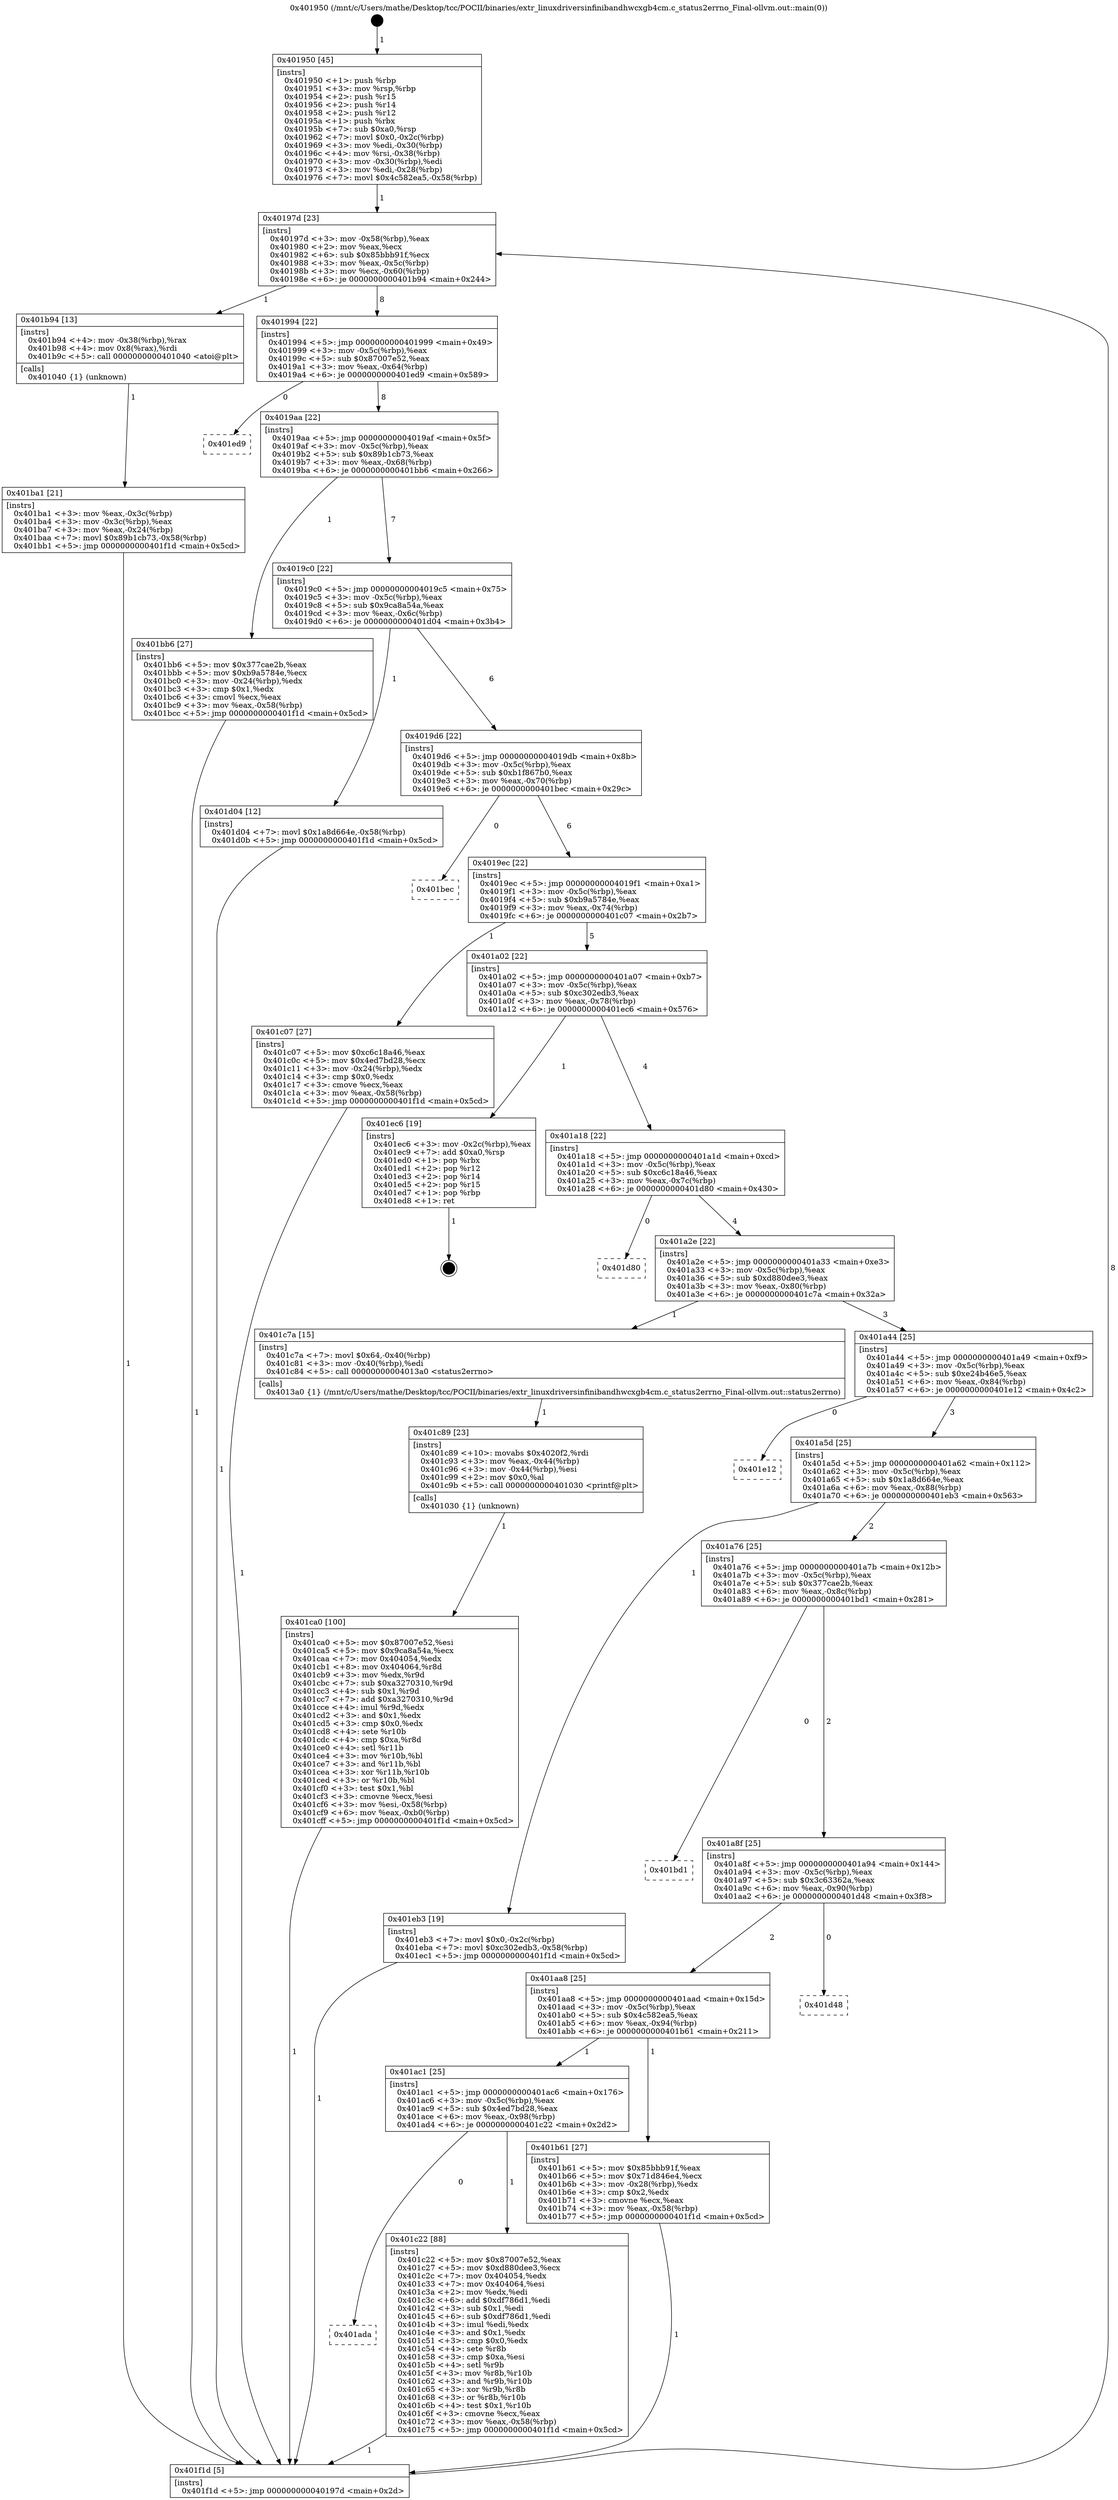 digraph "0x401950" {
  label = "0x401950 (/mnt/c/Users/mathe/Desktop/tcc/POCII/binaries/extr_linuxdriversinfinibandhwcxgb4cm.c_status2errno_Final-ollvm.out::main(0))"
  labelloc = "t"
  node[shape=record]

  Entry [label="",width=0.3,height=0.3,shape=circle,fillcolor=black,style=filled]
  "0x40197d" [label="{
     0x40197d [23]\l
     | [instrs]\l
     &nbsp;&nbsp;0x40197d \<+3\>: mov -0x58(%rbp),%eax\l
     &nbsp;&nbsp;0x401980 \<+2\>: mov %eax,%ecx\l
     &nbsp;&nbsp;0x401982 \<+6\>: sub $0x85bbb91f,%ecx\l
     &nbsp;&nbsp;0x401988 \<+3\>: mov %eax,-0x5c(%rbp)\l
     &nbsp;&nbsp;0x40198b \<+3\>: mov %ecx,-0x60(%rbp)\l
     &nbsp;&nbsp;0x40198e \<+6\>: je 0000000000401b94 \<main+0x244\>\l
  }"]
  "0x401b94" [label="{
     0x401b94 [13]\l
     | [instrs]\l
     &nbsp;&nbsp;0x401b94 \<+4\>: mov -0x38(%rbp),%rax\l
     &nbsp;&nbsp;0x401b98 \<+4\>: mov 0x8(%rax),%rdi\l
     &nbsp;&nbsp;0x401b9c \<+5\>: call 0000000000401040 \<atoi@plt\>\l
     | [calls]\l
     &nbsp;&nbsp;0x401040 \{1\} (unknown)\l
  }"]
  "0x401994" [label="{
     0x401994 [22]\l
     | [instrs]\l
     &nbsp;&nbsp;0x401994 \<+5\>: jmp 0000000000401999 \<main+0x49\>\l
     &nbsp;&nbsp;0x401999 \<+3\>: mov -0x5c(%rbp),%eax\l
     &nbsp;&nbsp;0x40199c \<+5\>: sub $0x87007e52,%eax\l
     &nbsp;&nbsp;0x4019a1 \<+3\>: mov %eax,-0x64(%rbp)\l
     &nbsp;&nbsp;0x4019a4 \<+6\>: je 0000000000401ed9 \<main+0x589\>\l
  }"]
  Exit [label="",width=0.3,height=0.3,shape=circle,fillcolor=black,style=filled,peripheries=2]
  "0x401ed9" [label="{
     0x401ed9\l
  }", style=dashed]
  "0x4019aa" [label="{
     0x4019aa [22]\l
     | [instrs]\l
     &nbsp;&nbsp;0x4019aa \<+5\>: jmp 00000000004019af \<main+0x5f\>\l
     &nbsp;&nbsp;0x4019af \<+3\>: mov -0x5c(%rbp),%eax\l
     &nbsp;&nbsp;0x4019b2 \<+5\>: sub $0x89b1cb73,%eax\l
     &nbsp;&nbsp;0x4019b7 \<+3\>: mov %eax,-0x68(%rbp)\l
     &nbsp;&nbsp;0x4019ba \<+6\>: je 0000000000401bb6 \<main+0x266\>\l
  }"]
  "0x401ca0" [label="{
     0x401ca0 [100]\l
     | [instrs]\l
     &nbsp;&nbsp;0x401ca0 \<+5\>: mov $0x87007e52,%esi\l
     &nbsp;&nbsp;0x401ca5 \<+5\>: mov $0x9ca8a54a,%ecx\l
     &nbsp;&nbsp;0x401caa \<+7\>: mov 0x404054,%edx\l
     &nbsp;&nbsp;0x401cb1 \<+8\>: mov 0x404064,%r8d\l
     &nbsp;&nbsp;0x401cb9 \<+3\>: mov %edx,%r9d\l
     &nbsp;&nbsp;0x401cbc \<+7\>: sub $0xa3270310,%r9d\l
     &nbsp;&nbsp;0x401cc3 \<+4\>: sub $0x1,%r9d\l
     &nbsp;&nbsp;0x401cc7 \<+7\>: add $0xa3270310,%r9d\l
     &nbsp;&nbsp;0x401cce \<+4\>: imul %r9d,%edx\l
     &nbsp;&nbsp;0x401cd2 \<+3\>: and $0x1,%edx\l
     &nbsp;&nbsp;0x401cd5 \<+3\>: cmp $0x0,%edx\l
     &nbsp;&nbsp;0x401cd8 \<+4\>: sete %r10b\l
     &nbsp;&nbsp;0x401cdc \<+4\>: cmp $0xa,%r8d\l
     &nbsp;&nbsp;0x401ce0 \<+4\>: setl %r11b\l
     &nbsp;&nbsp;0x401ce4 \<+3\>: mov %r10b,%bl\l
     &nbsp;&nbsp;0x401ce7 \<+3\>: and %r11b,%bl\l
     &nbsp;&nbsp;0x401cea \<+3\>: xor %r11b,%r10b\l
     &nbsp;&nbsp;0x401ced \<+3\>: or %r10b,%bl\l
     &nbsp;&nbsp;0x401cf0 \<+3\>: test $0x1,%bl\l
     &nbsp;&nbsp;0x401cf3 \<+3\>: cmovne %ecx,%esi\l
     &nbsp;&nbsp;0x401cf6 \<+3\>: mov %esi,-0x58(%rbp)\l
     &nbsp;&nbsp;0x401cf9 \<+6\>: mov %eax,-0xb0(%rbp)\l
     &nbsp;&nbsp;0x401cff \<+5\>: jmp 0000000000401f1d \<main+0x5cd\>\l
  }"]
  "0x401bb6" [label="{
     0x401bb6 [27]\l
     | [instrs]\l
     &nbsp;&nbsp;0x401bb6 \<+5\>: mov $0x377cae2b,%eax\l
     &nbsp;&nbsp;0x401bbb \<+5\>: mov $0xb9a5784e,%ecx\l
     &nbsp;&nbsp;0x401bc0 \<+3\>: mov -0x24(%rbp),%edx\l
     &nbsp;&nbsp;0x401bc3 \<+3\>: cmp $0x1,%edx\l
     &nbsp;&nbsp;0x401bc6 \<+3\>: cmovl %ecx,%eax\l
     &nbsp;&nbsp;0x401bc9 \<+3\>: mov %eax,-0x58(%rbp)\l
     &nbsp;&nbsp;0x401bcc \<+5\>: jmp 0000000000401f1d \<main+0x5cd\>\l
  }"]
  "0x4019c0" [label="{
     0x4019c0 [22]\l
     | [instrs]\l
     &nbsp;&nbsp;0x4019c0 \<+5\>: jmp 00000000004019c5 \<main+0x75\>\l
     &nbsp;&nbsp;0x4019c5 \<+3\>: mov -0x5c(%rbp),%eax\l
     &nbsp;&nbsp;0x4019c8 \<+5\>: sub $0x9ca8a54a,%eax\l
     &nbsp;&nbsp;0x4019cd \<+3\>: mov %eax,-0x6c(%rbp)\l
     &nbsp;&nbsp;0x4019d0 \<+6\>: je 0000000000401d04 \<main+0x3b4\>\l
  }"]
  "0x401c89" [label="{
     0x401c89 [23]\l
     | [instrs]\l
     &nbsp;&nbsp;0x401c89 \<+10\>: movabs $0x4020f2,%rdi\l
     &nbsp;&nbsp;0x401c93 \<+3\>: mov %eax,-0x44(%rbp)\l
     &nbsp;&nbsp;0x401c96 \<+3\>: mov -0x44(%rbp),%esi\l
     &nbsp;&nbsp;0x401c99 \<+2\>: mov $0x0,%al\l
     &nbsp;&nbsp;0x401c9b \<+5\>: call 0000000000401030 \<printf@plt\>\l
     | [calls]\l
     &nbsp;&nbsp;0x401030 \{1\} (unknown)\l
  }"]
  "0x401d04" [label="{
     0x401d04 [12]\l
     | [instrs]\l
     &nbsp;&nbsp;0x401d04 \<+7\>: movl $0x1a8d664e,-0x58(%rbp)\l
     &nbsp;&nbsp;0x401d0b \<+5\>: jmp 0000000000401f1d \<main+0x5cd\>\l
  }"]
  "0x4019d6" [label="{
     0x4019d6 [22]\l
     | [instrs]\l
     &nbsp;&nbsp;0x4019d6 \<+5\>: jmp 00000000004019db \<main+0x8b\>\l
     &nbsp;&nbsp;0x4019db \<+3\>: mov -0x5c(%rbp),%eax\l
     &nbsp;&nbsp;0x4019de \<+5\>: sub $0xb1f867b0,%eax\l
     &nbsp;&nbsp;0x4019e3 \<+3\>: mov %eax,-0x70(%rbp)\l
     &nbsp;&nbsp;0x4019e6 \<+6\>: je 0000000000401bec \<main+0x29c\>\l
  }"]
  "0x401ada" [label="{
     0x401ada\l
  }", style=dashed]
  "0x401bec" [label="{
     0x401bec\l
  }", style=dashed]
  "0x4019ec" [label="{
     0x4019ec [22]\l
     | [instrs]\l
     &nbsp;&nbsp;0x4019ec \<+5\>: jmp 00000000004019f1 \<main+0xa1\>\l
     &nbsp;&nbsp;0x4019f1 \<+3\>: mov -0x5c(%rbp),%eax\l
     &nbsp;&nbsp;0x4019f4 \<+5\>: sub $0xb9a5784e,%eax\l
     &nbsp;&nbsp;0x4019f9 \<+3\>: mov %eax,-0x74(%rbp)\l
     &nbsp;&nbsp;0x4019fc \<+6\>: je 0000000000401c07 \<main+0x2b7\>\l
  }"]
  "0x401c22" [label="{
     0x401c22 [88]\l
     | [instrs]\l
     &nbsp;&nbsp;0x401c22 \<+5\>: mov $0x87007e52,%eax\l
     &nbsp;&nbsp;0x401c27 \<+5\>: mov $0xd880dee3,%ecx\l
     &nbsp;&nbsp;0x401c2c \<+7\>: mov 0x404054,%edx\l
     &nbsp;&nbsp;0x401c33 \<+7\>: mov 0x404064,%esi\l
     &nbsp;&nbsp;0x401c3a \<+2\>: mov %edx,%edi\l
     &nbsp;&nbsp;0x401c3c \<+6\>: add $0xdf786d1,%edi\l
     &nbsp;&nbsp;0x401c42 \<+3\>: sub $0x1,%edi\l
     &nbsp;&nbsp;0x401c45 \<+6\>: sub $0xdf786d1,%edi\l
     &nbsp;&nbsp;0x401c4b \<+3\>: imul %edi,%edx\l
     &nbsp;&nbsp;0x401c4e \<+3\>: and $0x1,%edx\l
     &nbsp;&nbsp;0x401c51 \<+3\>: cmp $0x0,%edx\l
     &nbsp;&nbsp;0x401c54 \<+4\>: sete %r8b\l
     &nbsp;&nbsp;0x401c58 \<+3\>: cmp $0xa,%esi\l
     &nbsp;&nbsp;0x401c5b \<+4\>: setl %r9b\l
     &nbsp;&nbsp;0x401c5f \<+3\>: mov %r8b,%r10b\l
     &nbsp;&nbsp;0x401c62 \<+3\>: and %r9b,%r10b\l
     &nbsp;&nbsp;0x401c65 \<+3\>: xor %r9b,%r8b\l
     &nbsp;&nbsp;0x401c68 \<+3\>: or %r8b,%r10b\l
     &nbsp;&nbsp;0x401c6b \<+4\>: test $0x1,%r10b\l
     &nbsp;&nbsp;0x401c6f \<+3\>: cmovne %ecx,%eax\l
     &nbsp;&nbsp;0x401c72 \<+3\>: mov %eax,-0x58(%rbp)\l
     &nbsp;&nbsp;0x401c75 \<+5\>: jmp 0000000000401f1d \<main+0x5cd\>\l
  }"]
  "0x401c07" [label="{
     0x401c07 [27]\l
     | [instrs]\l
     &nbsp;&nbsp;0x401c07 \<+5\>: mov $0xc6c18a46,%eax\l
     &nbsp;&nbsp;0x401c0c \<+5\>: mov $0x4ed7bd28,%ecx\l
     &nbsp;&nbsp;0x401c11 \<+3\>: mov -0x24(%rbp),%edx\l
     &nbsp;&nbsp;0x401c14 \<+3\>: cmp $0x0,%edx\l
     &nbsp;&nbsp;0x401c17 \<+3\>: cmove %ecx,%eax\l
     &nbsp;&nbsp;0x401c1a \<+3\>: mov %eax,-0x58(%rbp)\l
     &nbsp;&nbsp;0x401c1d \<+5\>: jmp 0000000000401f1d \<main+0x5cd\>\l
  }"]
  "0x401a02" [label="{
     0x401a02 [22]\l
     | [instrs]\l
     &nbsp;&nbsp;0x401a02 \<+5\>: jmp 0000000000401a07 \<main+0xb7\>\l
     &nbsp;&nbsp;0x401a07 \<+3\>: mov -0x5c(%rbp),%eax\l
     &nbsp;&nbsp;0x401a0a \<+5\>: sub $0xc302edb3,%eax\l
     &nbsp;&nbsp;0x401a0f \<+3\>: mov %eax,-0x78(%rbp)\l
     &nbsp;&nbsp;0x401a12 \<+6\>: je 0000000000401ec6 \<main+0x576\>\l
  }"]
  "0x401ba1" [label="{
     0x401ba1 [21]\l
     | [instrs]\l
     &nbsp;&nbsp;0x401ba1 \<+3\>: mov %eax,-0x3c(%rbp)\l
     &nbsp;&nbsp;0x401ba4 \<+3\>: mov -0x3c(%rbp),%eax\l
     &nbsp;&nbsp;0x401ba7 \<+3\>: mov %eax,-0x24(%rbp)\l
     &nbsp;&nbsp;0x401baa \<+7\>: movl $0x89b1cb73,-0x58(%rbp)\l
     &nbsp;&nbsp;0x401bb1 \<+5\>: jmp 0000000000401f1d \<main+0x5cd\>\l
  }"]
  "0x401ec6" [label="{
     0x401ec6 [19]\l
     | [instrs]\l
     &nbsp;&nbsp;0x401ec6 \<+3\>: mov -0x2c(%rbp),%eax\l
     &nbsp;&nbsp;0x401ec9 \<+7\>: add $0xa0,%rsp\l
     &nbsp;&nbsp;0x401ed0 \<+1\>: pop %rbx\l
     &nbsp;&nbsp;0x401ed1 \<+2\>: pop %r12\l
     &nbsp;&nbsp;0x401ed3 \<+2\>: pop %r14\l
     &nbsp;&nbsp;0x401ed5 \<+2\>: pop %r15\l
     &nbsp;&nbsp;0x401ed7 \<+1\>: pop %rbp\l
     &nbsp;&nbsp;0x401ed8 \<+1\>: ret\l
  }"]
  "0x401a18" [label="{
     0x401a18 [22]\l
     | [instrs]\l
     &nbsp;&nbsp;0x401a18 \<+5\>: jmp 0000000000401a1d \<main+0xcd\>\l
     &nbsp;&nbsp;0x401a1d \<+3\>: mov -0x5c(%rbp),%eax\l
     &nbsp;&nbsp;0x401a20 \<+5\>: sub $0xc6c18a46,%eax\l
     &nbsp;&nbsp;0x401a25 \<+3\>: mov %eax,-0x7c(%rbp)\l
     &nbsp;&nbsp;0x401a28 \<+6\>: je 0000000000401d80 \<main+0x430\>\l
  }"]
  "0x401950" [label="{
     0x401950 [45]\l
     | [instrs]\l
     &nbsp;&nbsp;0x401950 \<+1\>: push %rbp\l
     &nbsp;&nbsp;0x401951 \<+3\>: mov %rsp,%rbp\l
     &nbsp;&nbsp;0x401954 \<+2\>: push %r15\l
     &nbsp;&nbsp;0x401956 \<+2\>: push %r14\l
     &nbsp;&nbsp;0x401958 \<+2\>: push %r12\l
     &nbsp;&nbsp;0x40195a \<+1\>: push %rbx\l
     &nbsp;&nbsp;0x40195b \<+7\>: sub $0xa0,%rsp\l
     &nbsp;&nbsp;0x401962 \<+7\>: movl $0x0,-0x2c(%rbp)\l
     &nbsp;&nbsp;0x401969 \<+3\>: mov %edi,-0x30(%rbp)\l
     &nbsp;&nbsp;0x40196c \<+4\>: mov %rsi,-0x38(%rbp)\l
     &nbsp;&nbsp;0x401970 \<+3\>: mov -0x30(%rbp),%edi\l
     &nbsp;&nbsp;0x401973 \<+3\>: mov %edi,-0x28(%rbp)\l
     &nbsp;&nbsp;0x401976 \<+7\>: movl $0x4c582ea5,-0x58(%rbp)\l
  }"]
  "0x401d80" [label="{
     0x401d80\l
  }", style=dashed]
  "0x401a2e" [label="{
     0x401a2e [22]\l
     | [instrs]\l
     &nbsp;&nbsp;0x401a2e \<+5\>: jmp 0000000000401a33 \<main+0xe3\>\l
     &nbsp;&nbsp;0x401a33 \<+3\>: mov -0x5c(%rbp),%eax\l
     &nbsp;&nbsp;0x401a36 \<+5\>: sub $0xd880dee3,%eax\l
     &nbsp;&nbsp;0x401a3b \<+3\>: mov %eax,-0x80(%rbp)\l
     &nbsp;&nbsp;0x401a3e \<+6\>: je 0000000000401c7a \<main+0x32a\>\l
  }"]
  "0x401f1d" [label="{
     0x401f1d [5]\l
     | [instrs]\l
     &nbsp;&nbsp;0x401f1d \<+5\>: jmp 000000000040197d \<main+0x2d\>\l
  }"]
  "0x401c7a" [label="{
     0x401c7a [15]\l
     | [instrs]\l
     &nbsp;&nbsp;0x401c7a \<+7\>: movl $0x64,-0x40(%rbp)\l
     &nbsp;&nbsp;0x401c81 \<+3\>: mov -0x40(%rbp),%edi\l
     &nbsp;&nbsp;0x401c84 \<+5\>: call 00000000004013a0 \<status2errno\>\l
     | [calls]\l
     &nbsp;&nbsp;0x4013a0 \{1\} (/mnt/c/Users/mathe/Desktop/tcc/POCII/binaries/extr_linuxdriversinfinibandhwcxgb4cm.c_status2errno_Final-ollvm.out::status2errno)\l
  }"]
  "0x401a44" [label="{
     0x401a44 [25]\l
     | [instrs]\l
     &nbsp;&nbsp;0x401a44 \<+5\>: jmp 0000000000401a49 \<main+0xf9\>\l
     &nbsp;&nbsp;0x401a49 \<+3\>: mov -0x5c(%rbp),%eax\l
     &nbsp;&nbsp;0x401a4c \<+5\>: sub $0xe24b46e5,%eax\l
     &nbsp;&nbsp;0x401a51 \<+6\>: mov %eax,-0x84(%rbp)\l
     &nbsp;&nbsp;0x401a57 \<+6\>: je 0000000000401e12 \<main+0x4c2\>\l
  }"]
  "0x401ac1" [label="{
     0x401ac1 [25]\l
     | [instrs]\l
     &nbsp;&nbsp;0x401ac1 \<+5\>: jmp 0000000000401ac6 \<main+0x176\>\l
     &nbsp;&nbsp;0x401ac6 \<+3\>: mov -0x5c(%rbp),%eax\l
     &nbsp;&nbsp;0x401ac9 \<+5\>: sub $0x4ed7bd28,%eax\l
     &nbsp;&nbsp;0x401ace \<+6\>: mov %eax,-0x98(%rbp)\l
     &nbsp;&nbsp;0x401ad4 \<+6\>: je 0000000000401c22 \<main+0x2d2\>\l
  }"]
  "0x401e12" [label="{
     0x401e12\l
  }", style=dashed]
  "0x401a5d" [label="{
     0x401a5d [25]\l
     | [instrs]\l
     &nbsp;&nbsp;0x401a5d \<+5\>: jmp 0000000000401a62 \<main+0x112\>\l
     &nbsp;&nbsp;0x401a62 \<+3\>: mov -0x5c(%rbp),%eax\l
     &nbsp;&nbsp;0x401a65 \<+5\>: sub $0x1a8d664e,%eax\l
     &nbsp;&nbsp;0x401a6a \<+6\>: mov %eax,-0x88(%rbp)\l
     &nbsp;&nbsp;0x401a70 \<+6\>: je 0000000000401eb3 \<main+0x563\>\l
  }"]
  "0x401b61" [label="{
     0x401b61 [27]\l
     | [instrs]\l
     &nbsp;&nbsp;0x401b61 \<+5\>: mov $0x85bbb91f,%eax\l
     &nbsp;&nbsp;0x401b66 \<+5\>: mov $0x71d846e4,%ecx\l
     &nbsp;&nbsp;0x401b6b \<+3\>: mov -0x28(%rbp),%edx\l
     &nbsp;&nbsp;0x401b6e \<+3\>: cmp $0x2,%edx\l
     &nbsp;&nbsp;0x401b71 \<+3\>: cmovne %ecx,%eax\l
     &nbsp;&nbsp;0x401b74 \<+3\>: mov %eax,-0x58(%rbp)\l
     &nbsp;&nbsp;0x401b77 \<+5\>: jmp 0000000000401f1d \<main+0x5cd\>\l
  }"]
  "0x401eb3" [label="{
     0x401eb3 [19]\l
     | [instrs]\l
     &nbsp;&nbsp;0x401eb3 \<+7\>: movl $0x0,-0x2c(%rbp)\l
     &nbsp;&nbsp;0x401eba \<+7\>: movl $0xc302edb3,-0x58(%rbp)\l
     &nbsp;&nbsp;0x401ec1 \<+5\>: jmp 0000000000401f1d \<main+0x5cd\>\l
  }"]
  "0x401a76" [label="{
     0x401a76 [25]\l
     | [instrs]\l
     &nbsp;&nbsp;0x401a76 \<+5\>: jmp 0000000000401a7b \<main+0x12b\>\l
     &nbsp;&nbsp;0x401a7b \<+3\>: mov -0x5c(%rbp),%eax\l
     &nbsp;&nbsp;0x401a7e \<+5\>: sub $0x377cae2b,%eax\l
     &nbsp;&nbsp;0x401a83 \<+6\>: mov %eax,-0x8c(%rbp)\l
     &nbsp;&nbsp;0x401a89 \<+6\>: je 0000000000401bd1 \<main+0x281\>\l
  }"]
  "0x401aa8" [label="{
     0x401aa8 [25]\l
     | [instrs]\l
     &nbsp;&nbsp;0x401aa8 \<+5\>: jmp 0000000000401aad \<main+0x15d\>\l
     &nbsp;&nbsp;0x401aad \<+3\>: mov -0x5c(%rbp),%eax\l
     &nbsp;&nbsp;0x401ab0 \<+5\>: sub $0x4c582ea5,%eax\l
     &nbsp;&nbsp;0x401ab5 \<+6\>: mov %eax,-0x94(%rbp)\l
     &nbsp;&nbsp;0x401abb \<+6\>: je 0000000000401b61 \<main+0x211\>\l
  }"]
  "0x401bd1" [label="{
     0x401bd1\l
  }", style=dashed]
  "0x401a8f" [label="{
     0x401a8f [25]\l
     | [instrs]\l
     &nbsp;&nbsp;0x401a8f \<+5\>: jmp 0000000000401a94 \<main+0x144\>\l
     &nbsp;&nbsp;0x401a94 \<+3\>: mov -0x5c(%rbp),%eax\l
     &nbsp;&nbsp;0x401a97 \<+5\>: sub $0x3c63362a,%eax\l
     &nbsp;&nbsp;0x401a9c \<+6\>: mov %eax,-0x90(%rbp)\l
     &nbsp;&nbsp;0x401aa2 \<+6\>: je 0000000000401d48 \<main+0x3f8\>\l
  }"]
  "0x401d48" [label="{
     0x401d48\l
  }", style=dashed]
  Entry -> "0x401950" [label=" 1"]
  "0x40197d" -> "0x401b94" [label=" 1"]
  "0x40197d" -> "0x401994" [label=" 8"]
  "0x401ec6" -> Exit [label=" 1"]
  "0x401994" -> "0x401ed9" [label=" 0"]
  "0x401994" -> "0x4019aa" [label=" 8"]
  "0x401eb3" -> "0x401f1d" [label=" 1"]
  "0x4019aa" -> "0x401bb6" [label=" 1"]
  "0x4019aa" -> "0x4019c0" [label=" 7"]
  "0x401d04" -> "0x401f1d" [label=" 1"]
  "0x4019c0" -> "0x401d04" [label=" 1"]
  "0x4019c0" -> "0x4019d6" [label=" 6"]
  "0x401ca0" -> "0x401f1d" [label=" 1"]
  "0x4019d6" -> "0x401bec" [label=" 0"]
  "0x4019d6" -> "0x4019ec" [label=" 6"]
  "0x401c89" -> "0x401ca0" [label=" 1"]
  "0x4019ec" -> "0x401c07" [label=" 1"]
  "0x4019ec" -> "0x401a02" [label=" 5"]
  "0x401c7a" -> "0x401c89" [label=" 1"]
  "0x401a02" -> "0x401ec6" [label=" 1"]
  "0x401a02" -> "0x401a18" [label=" 4"]
  "0x401ac1" -> "0x401ada" [label=" 0"]
  "0x401a18" -> "0x401d80" [label=" 0"]
  "0x401a18" -> "0x401a2e" [label=" 4"]
  "0x401ac1" -> "0x401c22" [label=" 1"]
  "0x401a2e" -> "0x401c7a" [label=" 1"]
  "0x401a2e" -> "0x401a44" [label=" 3"]
  "0x401c22" -> "0x401f1d" [label=" 1"]
  "0x401a44" -> "0x401e12" [label=" 0"]
  "0x401a44" -> "0x401a5d" [label=" 3"]
  "0x401c07" -> "0x401f1d" [label=" 1"]
  "0x401a5d" -> "0x401eb3" [label=" 1"]
  "0x401a5d" -> "0x401a76" [label=" 2"]
  "0x401bb6" -> "0x401f1d" [label=" 1"]
  "0x401a76" -> "0x401bd1" [label=" 0"]
  "0x401a76" -> "0x401a8f" [label=" 2"]
  "0x401b94" -> "0x401ba1" [label=" 1"]
  "0x401a8f" -> "0x401d48" [label=" 0"]
  "0x401a8f" -> "0x401aa8" [label=" 2"]
  "0x401ba1" -> "0x401f1d" [label=" 1"]
  "0x401aa8" -> "0x401b61" [label=" 1"]
  "0x401aa8" -> "0x401ac1" [label=" 1"]
  "0x401b61" -> "0x401f1d" [label=" 1"]
  "0x401950" -> "0x40197d" [label=" 1"]
  "0x401f1d" -> "0x40197d" [label=" 8"]
}
